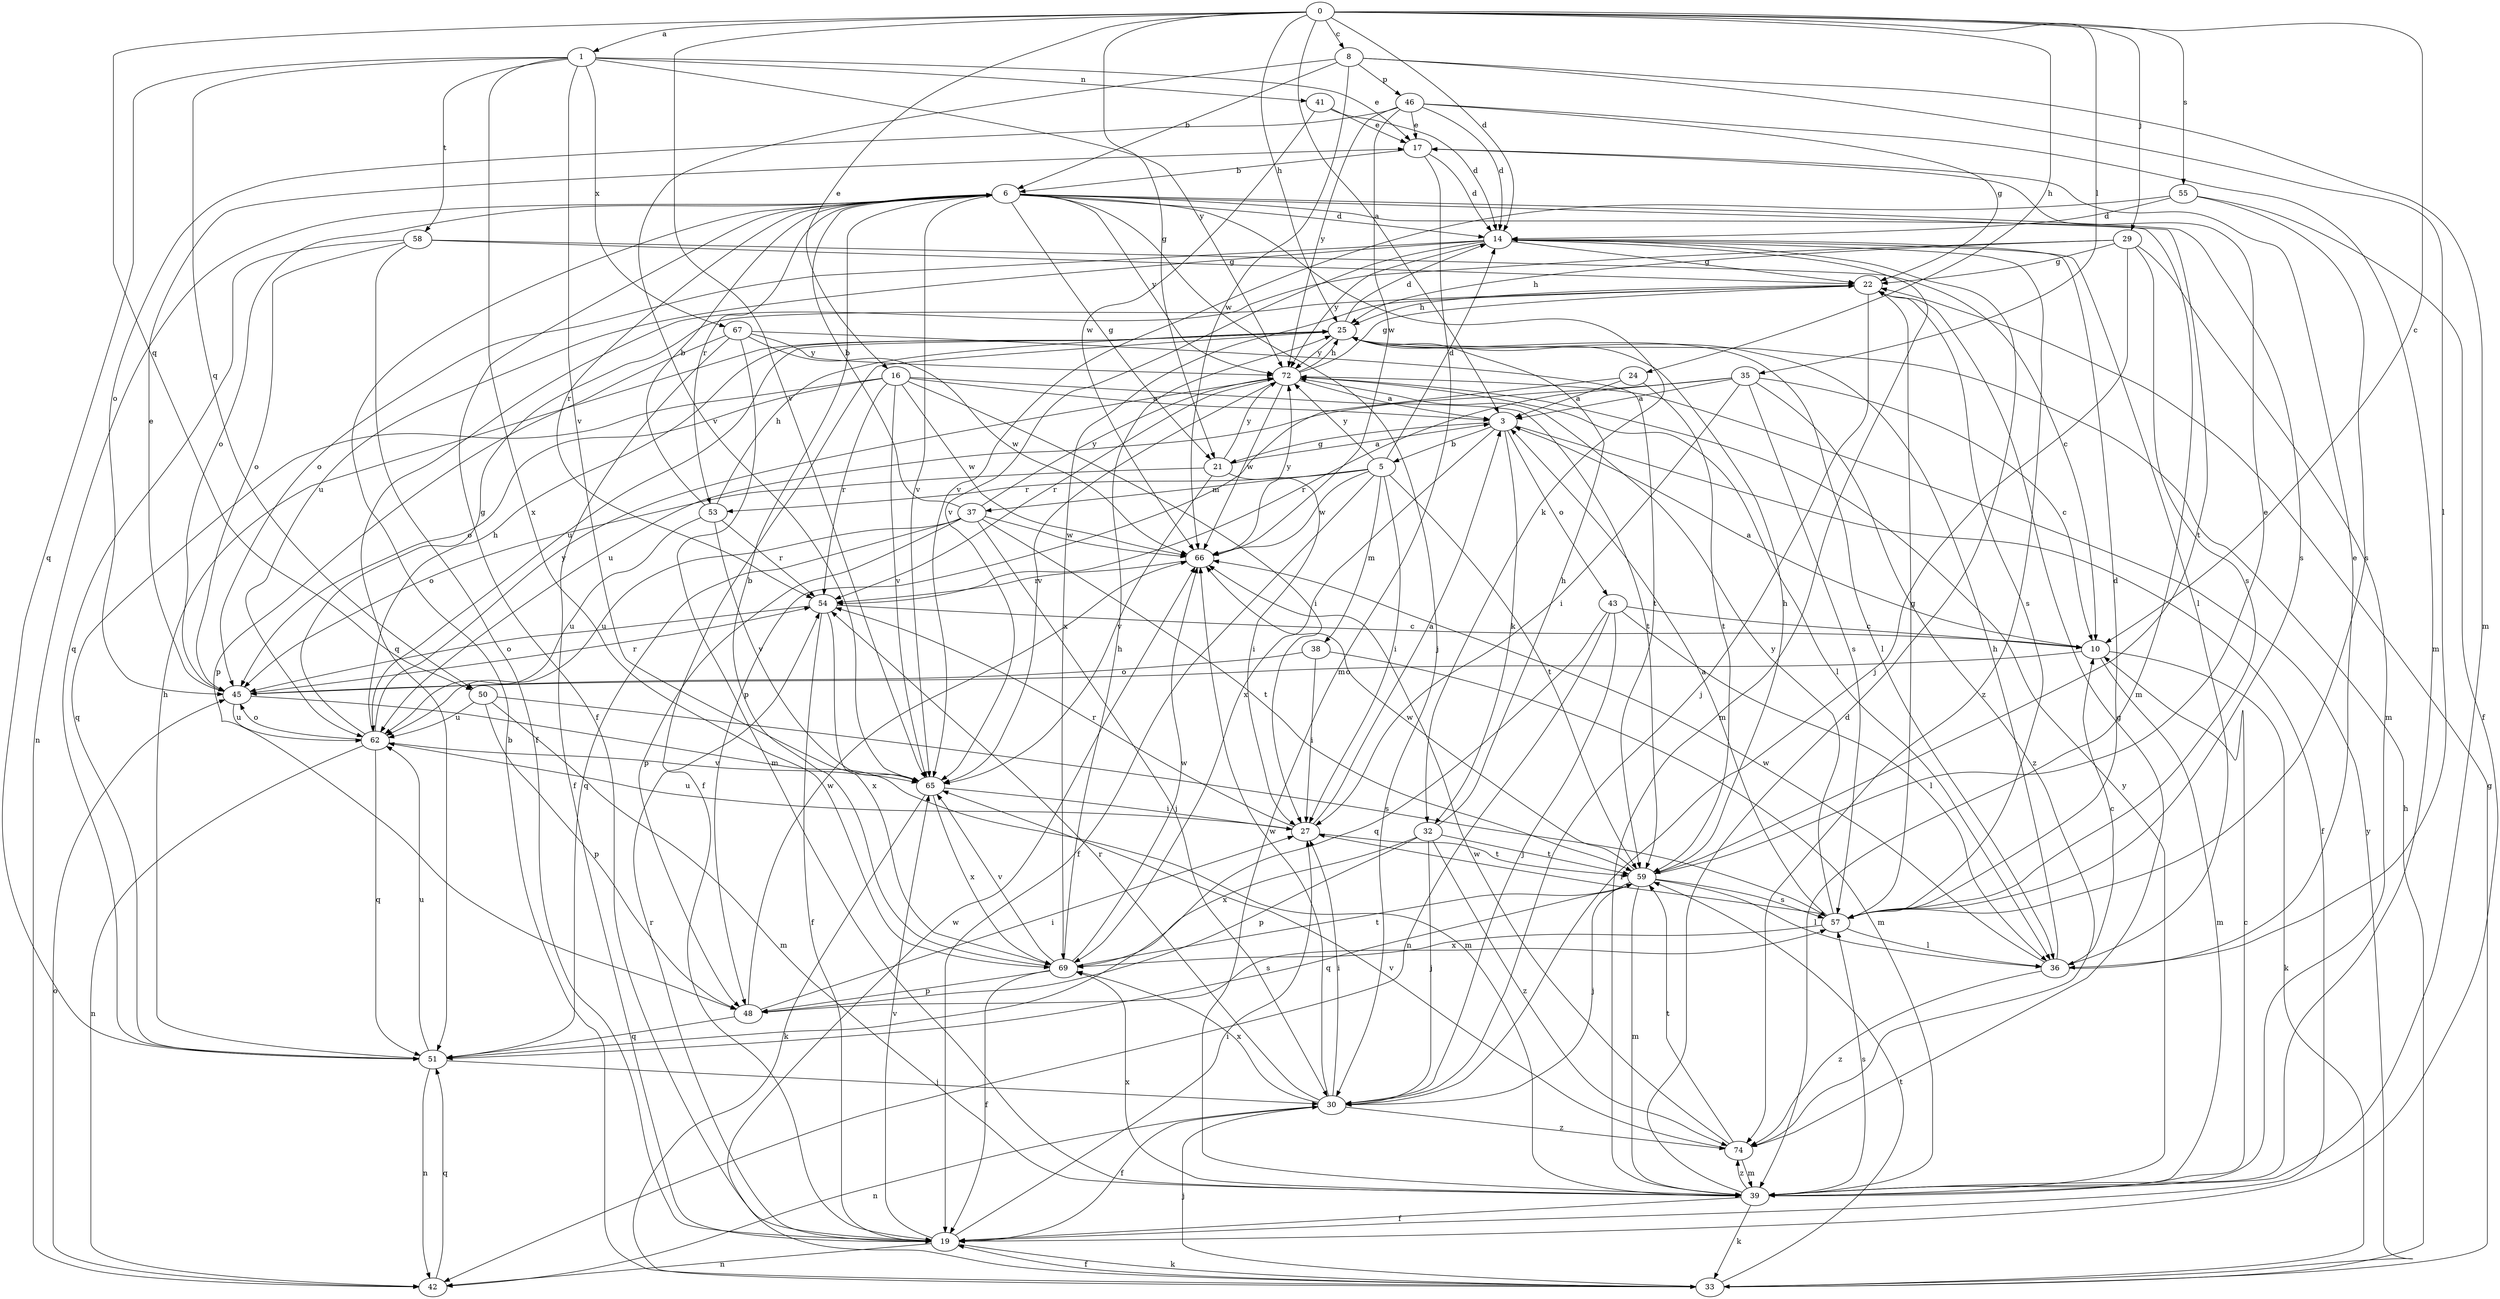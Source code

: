strict digraph  {
0;
1;
3;
5;
6;
8;
10;
14;
16;
17;
19;
21;
22;
24;
25;
27;
29;
30;
32;
33;
35;
36;
37;
38;
39;
41;
42;
43;
45;
46;
48;
50;
51;
53;
54;
55;
57;
58;
59;
62;
65;
66;
67;
69;
72;
74;
0 -> 1  [label=a];
0 -> 3  [label=a];
0 -> 8  [label=c];
0 -> 10  [label=c];
0 -> 14  [label=d];
0 -> 16  [label=e];
0 -> 21  [label=g];
0 -> 24  [label=h];
0 -> 25  [label=h];
0 -> 29  [label=j];
0 -> 35  [label=l];
0 -> 50  [label=q];
0 -> 55  [label=s];
0 -> 65  [label=v];
1 -> 17  [label=e];
1 -> 41  [label=n];
1 -> 50  [label=q];
1 -> 51  [label=q];
1 -> 58  [label=t];
1 -> 65  [label=v];
1 -> 67  [label=x];
1 -> 69  [label=x];
1 -> 72  [label=y];
3 -> 5  [label=b];
3 -> 19  [label=f];
3 -> 21  [label=g];
3 -> 32  [label=k];
3 -> 43  [label=o];
3 -> 69  [label=x];
5 -> 14  [label=d];
5 -> 19  [label=f];
5 -> 27  [label=i];
5 -> 37  [label=m];
5 -> 38  [label=m];
5 -> 53  [label=r];
5 -> 59  [label=t];
5 -> 66  [label=w];
5 -> 72  [label=y];
6 -> 14  [label=d];
6 -> 19  [label=f];
6 -> 21  [label=g];
6 -> 30  [label=j];
6 -> 32  [label=k];
6 -> 39  [label=m];
6 -> 42  [label=n];
6 -> 45  [label=o];
6 -> 53  [label=r];
6 -> 54  [label=r];
6 -> 57  [label=s];
6 -> 59  [label=t];
6 -> 65  [label=v];
6 -> 72  [label=y];
8 -> 6  [label=b];
8 -> 36  [label=l];
8 -> 39  [label=m];
8 -> 46  [label=p];
8 -> 65  [label=v];
8 -> 66  [label=w];
10 -> 3  [label=a];
10 -> 33  [label=k];
10 -> 39  [label=m];
10 -> 45  [label=o];
14 -> 22  [label=g];
14 -> 36  [label=l];
14 -> 39  [label=m];
14 -> 45  [label=o];
14 -> 62  [label=u];
14 -> 65  [label=v];
14 -> 72  [label=y];
14 -> 74  [label=z];
16 -> 3  [label=a];
16 -> 27  [label=i];
16 -> 45  [label=o];
16 -> 51  [label=q];
16 -> 54  [label=r];
16 -> 59  [label=t];
16 -> 65  [label=v];
16 -> 66  [label=w];
17 -> 6  [label=b];
17 -> 14  [label=d];
17 -> 39  [label=m];
19 -> 27  [label=i];
19 -> 33  [label=k];
19 -> 42  [label=n];
19 -> 54  [label=r];
19 -> 65  [label=v];
21 -> 3  [label=a];
21 -> 27  [label=i];
21 -> 45  [label=o];
21 -> 65  [label=v];
21 -> 72  [label=y];
22 -> 25  [label=h];
22 -> 30  [label=j];
22 -> 57  [label=s];
22 -> 69  [label=x];
24 -> 3  [label=a];
24 -> 48  [label=p];
24 -> 59  [label=t];
25 -> 14  [label=d];
25 -> 19  [label=f];
25 -> 36  [label=l];
25 -> 62  [label=u];
25 -> 72  [label=y];
27 -> 3  [label=a];
27 -> 54  [label=r];
27 -> 59  [label=t];
27 -> 62  [label=u];
29 -> 22  [label=g];
29 -> 25  [label=h];
29 -> 30  [label=j];
29 -> 39  [label=m];
29 -> 51  [label=q];
29 -> 57  [label=s];
30 -> 19  [label=f];
30 -> 27  [label=i];
30 -> 42  [label=n];
30 -> 54  [label=r];
30 -> 66  [label=w];
30 -> 69  [label=x];
30 -> 74  [label=z];
32 -> 25  [label=h];
32 -> 30  [label=j];
32 -> 48  [label=p];
32 -> 59  [label=t];
32 -> 69  [label=x];
32 -> 74  [label=z];
33 -> 6  [label=b];
33 -> 19  [label=f];
33 -> 22  [label=g];
33 -> 25  [label=h];
33 -> 30  [label=j];
33 -> 59  [label=t];
33 -> 66  [label=w];
33 -> 72  [label=y];
35 -> 3  [label=a];
35 -> 10  [label=c];
35 -> 27  [label=i];
35 -> 54  [label=r];
35 -> 57  [label=s];
35 -> 62  [label=u];
35 -> 74  [label=z];
36 -> 10  [label=c];
36 -> 17  [label=e];
36 -> 25  [label=h];
36 -> 66  [label=w];
36 -> 74  [label=z];
37 -> 6  [label=b];
37 -> 30  [label=j];
37 -> 48  [label=p];
37 -> 51  [label=q];
37 -> 59  [label=t];
37 -> 62  [label=u];
37 -> 66  [label=w];
37 -> 72  [label=y];
38 -> 27  [label=i];
38 -> 39  [label=m];
38 -> 45  [label=o];
39 -> 10  [label=c];
39 -> 14  [label=d];
39 -> 19  [label=f];
39 -> 33  [label=k];
39 -> 57  [label=s];
39 -> 69  [label=x];
39 -> 72  [label=y];
39 -> 74  [label=z];
41 -> 14  [label=d];
41 -> 17  [label=e];
41 -> 66  [label=w];
42 -> 45  [label=o];
42 -> 51  [label=q];
43 -> 10  [label=c];
43 -> 30  [label=j];
43 -> 36  [label=l];
43 -> 42  [label=n];
43 -> 51  [label=q];
45 -> 17  [label=e];
45 -> 39  [label=m];
45 -> 54  [label=r];
45 -> 62  [label=u];
46 -> 14  [label=d];
46 -> 17  [label=e];
46 -> 22  [label=g];
46 -> 39  [label=m];
46 -> 45  [label=o];
46 -> 66  [label=w];
46 -> 72  [label=y];
48 -> 27  [label=i];
48 -> 51  [label=q];
48 -> 57  [label=s];
48 -> 66  [label=w];
50 -> 39  [label=m];
50 -> 48  [label=p];
50 -> 57  [label=s];
50 -> 62  [label=u];
51 -> 25  [label=h];
51 -> 30  [label=j];
51 -> 42  [label=n];
51 -> 62  [label=u];
53 -> 6  [label=b];
53 -> 25  [label=h];
53 -> 54  [label=r];
53 -> 62  [label=u];
53 -> 65  [label=v];
54 -> 10  [label=c];
54 -> 19  [label=f];
54 -> 45  [label=o];
54 -> 69  [label=x];
55 -> 14  [label=d];
55 -> 19  [label=f];
55 -> 57  [label=s];
55 -> 65  [label=v];
57 -> 3  [label=a];
57 -> 14  [label=d];
57 -> 22  [label=g];
57 -> 27  [label=i];
57 -> 36  [label=l];
57 -> 69  [label=x];
57 -> 72  [label=y];
58 -> 10  [label=c];
58 -> 19  [label=f];
58 -> 22  [label=g];
58 -> 45  [label=o];
58 -> 51  [label=q];
59 -> 17  [label=e];
59 -> 25  [label=h];
59 -> 30  [label=j];
59 -> 36  [label=l];
59 -> 39  [label=m];
59 -> 51  [label=q];
59 -> 57  [label=s];
59 -> 66  [label=w];
62 -> 22  [label=g];
62 -> 25  [label=h];
62 -> 42  [label=n];
62 -> 45  [label=o];
62 -> 51  [label=q];
62 -> 65  [label=v];
62 -> 72  [label=y];
65 -> 27  [label=i];
65 -> 33  [label=k];
65 -> 69  [label=x];
66 -> 54  [label=r];
66 -> 72  [label=y];
67 -> 19  [label=f];
67 -> 39  [label=m];
67 -> 48  [label=p];
67 -> 59  [label=t];
67 -> 66  [label=w];
67 -> 72  [label=y];
69 -> 6  [label=b];
69 -> 19  [label=f];
69 -> 25  [label=h];
69 -> 48  [label=p];
69 -> 59  [label=t];
69 -> 65  [label=v];
69 -> 66  [label=w];
72 -> 3  [label=a];
72 -> 22  [label=g];
72 -> 25  [label=h];
72 -> 36  [label=l];
72 -> 54  [label=r];
72 -> 65  [label=v];
72 -> 66  [label=w];
74 -> 22  [label=g];
74 -> 39  [label=m];
74 -> 59  [label=t];
74 -> 65  [label=v];
74 -> 66  [label=w];
}
